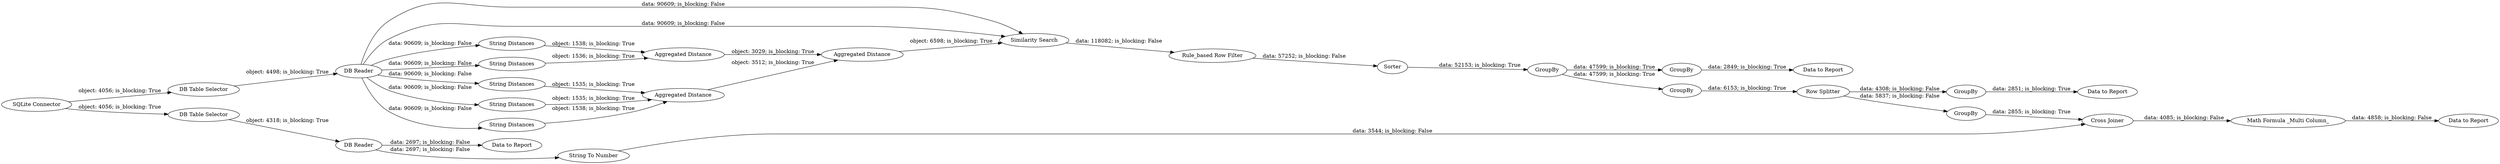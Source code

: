 digraph {
	"2811912111619819157_40" [label="Aggregated Distance"]
	"2811912111619819157_47" [label="Row Splitter"]
	"2811912111619819157_56" [label="Math Formula _Multi Column_"]
	"2811912111619819157_43" [label="Aggregated Distance"]
	"2811912111619819157_50" [label="Data to Report"]
	"2811912111619819157_7" [label="Data to Report"]
	"2811912111619819157_16" [label="DB Table Selector"]
	"2811912111619819157_37" [label="String Distances"]
	"2811912111619819157_45" [label=GroupBy]
	"2811912111619819157_29" [label=Sorter]
	"2811912111619819157_5" [label="DB Table Selector"]
	"2811912111619819157_38" [label="String Distances"]
	"2811912111619819157_41" [label="String Distances"]
	"2811912111619819157_36" [label="Aggregated Distance"]
	"2811912111619819157_46" [label=GroupBy]
	"2811912111619819157_19" [label="Data to Report"]
	"2811912111619819157_1" [label="SQLite Connector"]
	"2811912111619819157_42" [label="String Distances"]
	"2811912111619819157_49" [label=GroupBy]
	"2811912111619819157_17" [label="DB Reader"]
	"2811912111619819157_52" [label=GroupBy]
	"2811912111619819157_23" [label="Similarity Search"]
	"2811912111619819157_48" [label=GroupBy]
	"2811912111619819157_6" [label="DB Reader"]
	"2811912111619819157_59" [label="Data to Report"]
	"2811912111619819157_44" [label="Rule_based Row Filter"]
	"2811912111619819157_58" [label="Cross Joiner"]
	"2811912111619819157_55" [label="String To Number"]
	"2811912111619819157_39" [label="String Distances"]
	"2811912111619819157_6" -> "2811912111619819157_38" [label="data: 90609; is_blocking: False"]
	"2811912111619819157_42" -> "2811912111619819157_43" [label="object: 1536; is_blocking: True"]
	"2811912111619819157_47" -> "2811912111619819157_52" [label="data: 5837; is_blocking: False"]
	"2811912111619819157_6" -> "2811912111619819157_41" [label="data: 90609; is_blocking: False"]
	"2811912111619819157_47" -> "2811912111619819157_48" [label="data: 4308; is_blocking: False"]
	"2811912111619819157_46" -> "2811912111619819157_50" [label="data: 2849; is_blocking: True"]
	"2811912111619819157_44" -> "2811912111619819157_29" [label="data: 57252; is_blocking: False"]
	"2811912111619819157_40" -> "2811912111619819157_23" [label="object: 6598; is_blocking: True"]
	"2811912111619819157_49" -> "2811912111619819157_46" [label="data: 47599; is_blocking: True"]
	"2811912111619819157_17" -> "2811912111619819157_19" [label="data: 2697; is_blocking: False"]
	"2811912111619819157_48" -> "2811912111619819157_7" [label="data: 2851; is_blocking: True"]
	"2811912111619819157_17" -> "2811912111619819157_55" [label="data: 2697; is_blocking: False"]
	"2811912111619819157_6" -> "2811912111619819157_39" [label="data: 90609; is_blocking: False"]
	"2811912111619819157_6" -> "2811912111619819157_42" [label="data: 90609; is_blocking: False"]
	"2811912111619819157_43" -> "2811912111619819157_40" [label="object: 3029; is_blocking: True"]
	"2811912111619819157_1" -> "2811912111619819157_5" [label="object: 4056; is_blocking: True"]
	"2811912111619819157_16" -> "2811912111619819157_17" [label="object: 4318; is_blocking: True"]
	"2811912111619819157_58" -> "2811912111619819157_56" [label="data: 4085; is_blocking: False"]
	"2811912111619819157_6" -> "2811912111619819157_23" [label="data: 90609; is_blocking: False"]
	"2811912111619819157_6" -> "2811912111619819157_23" [label="data: 90609; is_blocking: False"]
	"2811912111619819157_29" -> "2811912111619819157_49" [label="data: 52153; is_blocking: True"]
	"2811912111619819157_52" -> "2811912111619819157_58" [label="data: 2855; is_blocking: True"]
	"2811912111619819157_56" -> "2811912111619819157_59" [label="data: 4858; is_blocking: False"]
	"2811912111619819157_1" -> "2811912111619819157_16" [label="object: 4056; is_blocking: True"]
	"2811912111619819157_23" -> "2811912111619819157_44" [label="data: 118082; is_blocking: False"]
	"2811912111619819157_49" -> "2811912111619819157_45" [label="data: 47599; is_blocking: True"]
	"2811912111619819157_5" -> "2811912111619819157_6" [label="object: 4498; is_blocking: True"]
	"2811912111619819157_55" -> "2811912111619819157_58" [label="data: 3544; is_blocking: False"]
	"2811912111619819157_36" -> "2811912111619819157_40" [label="object: 3512; is_blocking: True"]
	"2811912111619819157_38" -> "2811912111619819157_36" [label="object: 1535; is_blocking: True"]
	"2811912111619819157_39" -> "2811912111619819157_36" [label="object: 1538; is_blocking: True"]
	"2811912111619819157_6" -> "2811912111619819157_37" [label="data: 90609; is_blocking: False"]
	"2811912111619819157_41" -> "2811912111619819157_43" [label="object: 1538; is_blocking: True"]
	"2811912111619819157_37" -> "2811912111619819157_36" [label="object: 1535; is_blocking: True"]
	"2811912111619819157_45" -> "2811912111619819157_47" [label="data: 6153; is_blocking: True"]
	rankdir=LR
}
